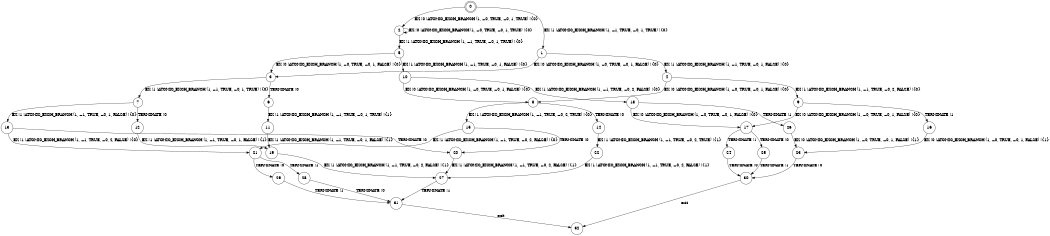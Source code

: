 digraph BCG {
size = "7, 10.5";
center = TRUE;
node [shape = circle];
0 [peripheries = 2];
0 -> 1 [label = "EX !1 !ATOMIC_EXCH_BRANCH (1, +1, TRUE, +0, 1, TRUE) !{0}"];
0 -> 2 [label = "EX !0 !ATOMIC_EXCH_BRANCH (1, +0, TRUE, +0, 1, TRUE) !{0}"];
1 -> 3 [label = "EX !0 !ATOMIC_EXCH_BRANCH (1, +0, TRUE, +0, 1, FALSE) !{0}"];
1 -> 4 [label = "EX !1 !ATOMIC_EXCH_BRANCH (1, +1, TRUE, +0, 1, FALSE) !{0}"];
2 -> 5 [label = "EX !1 !ATOMIC_EXCH_BRANCH (1, +1, TRUE, +0, 1, TRUE) !{0}"];
2 -> 2 [label = "EX !0 !ATOMIC_EXCH_BRANCH (1, +0, TRUE, +0, 1, TRUE) !{0}"];
3 -> 6 [label = "TERMINATE !0"];
3 -> 7 [label = "EX !1 !ATOMIC_EXCH_BRANCH (1, +1, TRUE, +0, 1, TRUE) !{0}"];
4 -> 8 [label = "EX !0 !ATOMIC_EXCH_BRANCH (1, +0, TRUE, +0, 1, FALSE) !{0}"];
4 -> 9 [label = "EX !1 !ATOMIC_EXCH_BRANCH (1, +1, TRUE, +0, 2, FALSE) !{0}"];
5 -> 10 [label = "EX !1 !ATOMIC_EXCH_BRANCH (1, +1, TRUE, +0, 1, FALSE) !{0}"];
5 -> 3 [label = "EX !0 !ATOMIC_EXCH_BRANCH (1, +0, TRUE, +0, 1, FALSE) !{0}"];
6 -> 11 [label = "EX !1 !ATOMIC_EXCH_BRANCH (1, +1, TRUE, +0, 1, TRUE) !{1}"];
7 -> 12 [label = "TERMINATE !0"];
7 -> 13 [label = "EX !1 !ATOMIC_EXCH_BRANCH (1, +1, TRUE, +0, 1, FALSE) !{0}"];
8 -> 14 [label = "TERMINATE !0"];
8 -> 15 [label = "EX !1 !ATOMIC_EXCH_BRANCH (1, +1, TRUE, +0, 2, TRUE) !{0}"];
9 -> 16 [label = "TERMINATE !1"];
9 -> 17 [label = "EX !0 !ATOMIC_EXCH_BRANCH (1, +0, TRUE, +0, 1, FALSE) !{0}"];
10 -> 18 [label = "EX !1 !ATOMIC_EXCH_BRANCH (1, +1, TRUE, +0, 2, FALSE) !{0}"];
10 -> 8 [label = "EX !0 !ATOMIC_EXCH_BRANCH (1, +0, TRUE, +0, 1, FALSE) !{0}"];
11 -> 19 [label = "EX !1 !ATOMIC_EXCH_BRANCH (1, +1, TRUE, +0, 1, FALSE) !{1}"];
12 -> 19 [label = "EX !1 !ATOMIC_EXCH_BRANCH (1, +1, TRUE, +0, 1, FALSE) !{1}"];
13 -> 20 [label = "TERMINATE !0"];
13 -> 21 [label = "EX !1 !ATOMIC_EXCH_BRANCH (1, +1, TRUE, +0, 2, FALSE) !{0}"];
14 -> 22 [label = "EX !1 !ATOMIC_EXCH_BRANCH (1, +1, TRUE, +0, 2, TRUE) !{1}"];
15 -> 20 [label = "TERMINATE !0"];
15 -> 21 [label = "EX !1 !ATOMIC_EXCH_BRANCH (1, +1, TRUE, +0, 2, FALSE) !{0}"];
16 -> 23 [label = "EX !0 !ATOMIC_EXCH_BRANCH (1, +0, TRUE, +0, 1, FALSE) !{1}"];
17 -> 24 [label = "TERMINATE !1"];
17 -> 25 [label = "TERMINATE !0"];
18 -> 26 [label = "TERMINATE !1"];
18 -> 17 [label = "EX !0 !ATOMIC_EXCH_BRANCH (1, +0, TRUE, +0, 1, FALSE) !{0}"];
19 -> 27 [label = "EX !1 !ATOMIC_EXCH_BRANCH (1, +1, TRUE, +0, 2, FALSE) !{1}"];
20 -> 27 [label = "EX !1 !ATOMIC_EXCH_BRANCH (1, +1, TRUE, +0, 2, FALSE) !{1}"];
21 -> 28 [label = "TERMINATE !1"];
21 -> 29 [label = "TERMINATE !0"];
22 -> 27 [label = "EX !1 !ATOMIC_EXCH_BRANCH (1, +1, TRUE, +0, 2, FALSE) !{1}"];
23 -> 30 [label = "TERMINATE !0"];
24 -> 30 [label = "TERMINATE !0"];
25 -> 30 [label = "TERMINATE !1"];
26 -> 23 [label = "EX !0 !ATOMIC_EXCH_BRANCH (1, +0, TRUE, +0, 1, FALSE) !{1}"];
27 -> 31 [label = "TERMINATE !1"];
28 -> 31 [label = "TERMINATE !0"];
29 -> 31 [label = "TERMINATE !1"];
30 -> 32 [label = "exit"];
31 -> 32 [label = "exit"];
}
